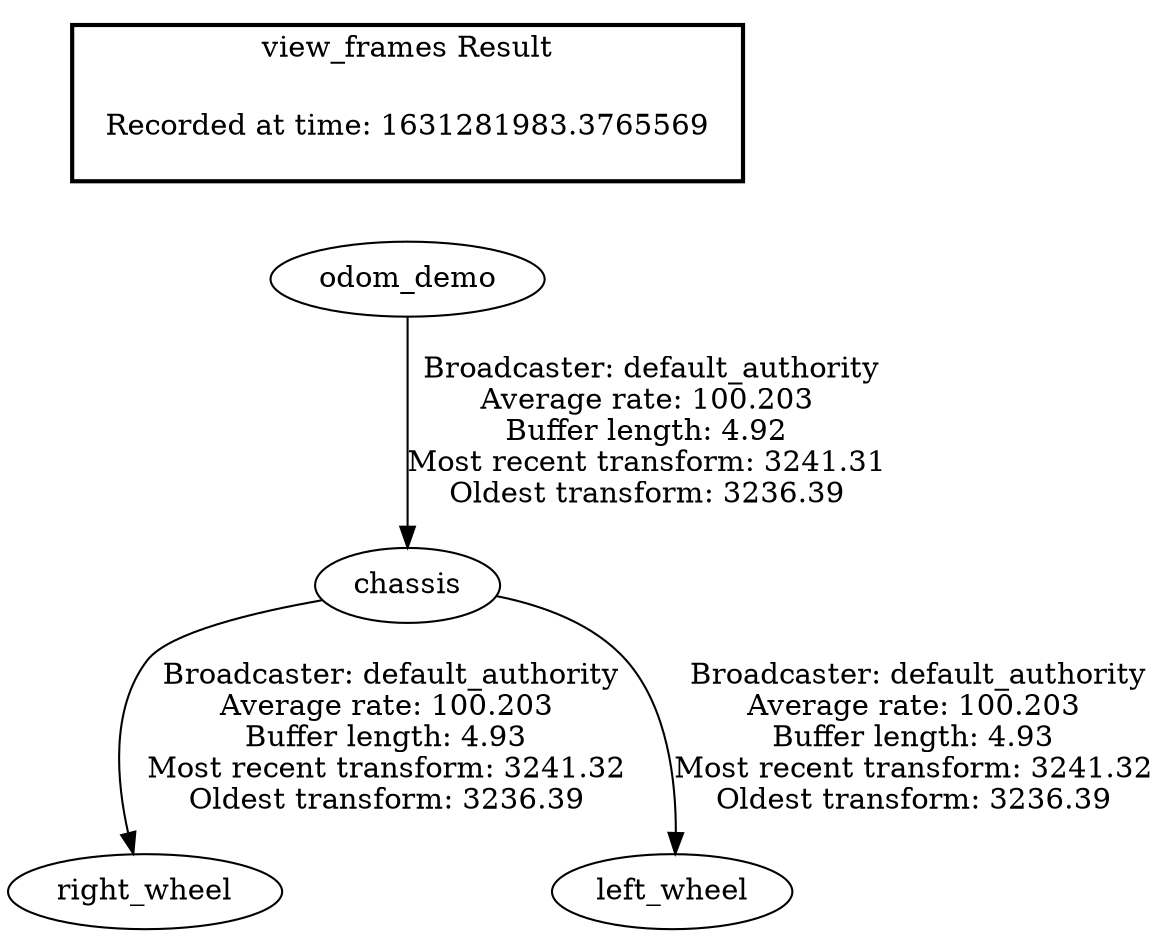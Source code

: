 digraph G {
"chassis" -> "right_wheel"[label=" Broadcaster: default_authority\nAverage rate: 100.203\nBuffer length: 4.93\nMost recent transform: 3241.32\nOldest transform: 3236.39\n"];
"odom_demo" -> "chassis"[label=" Broadcaster: default_authority\nAverage rate: 100.203\nBuffer length: 4.92\nMost recent transform: 3241.31\nOldest transform: 3236.39\n"];
"chassis" -> "left_wheel"[label=" Broadcaster: default_authority\nAverage rate: 100.203\nBuffer length: 4.93\nMost recent transform: 3241.32\nOldest transform: 3236.39\n"];
edge [style=invis];
 subgraph cluster_legend { style=bold; color=black; label ="view_frames Result";
"Recorded at time: 1631281983.3765569"[ shape=plaintext ] ;
}->"odom_demo";
}